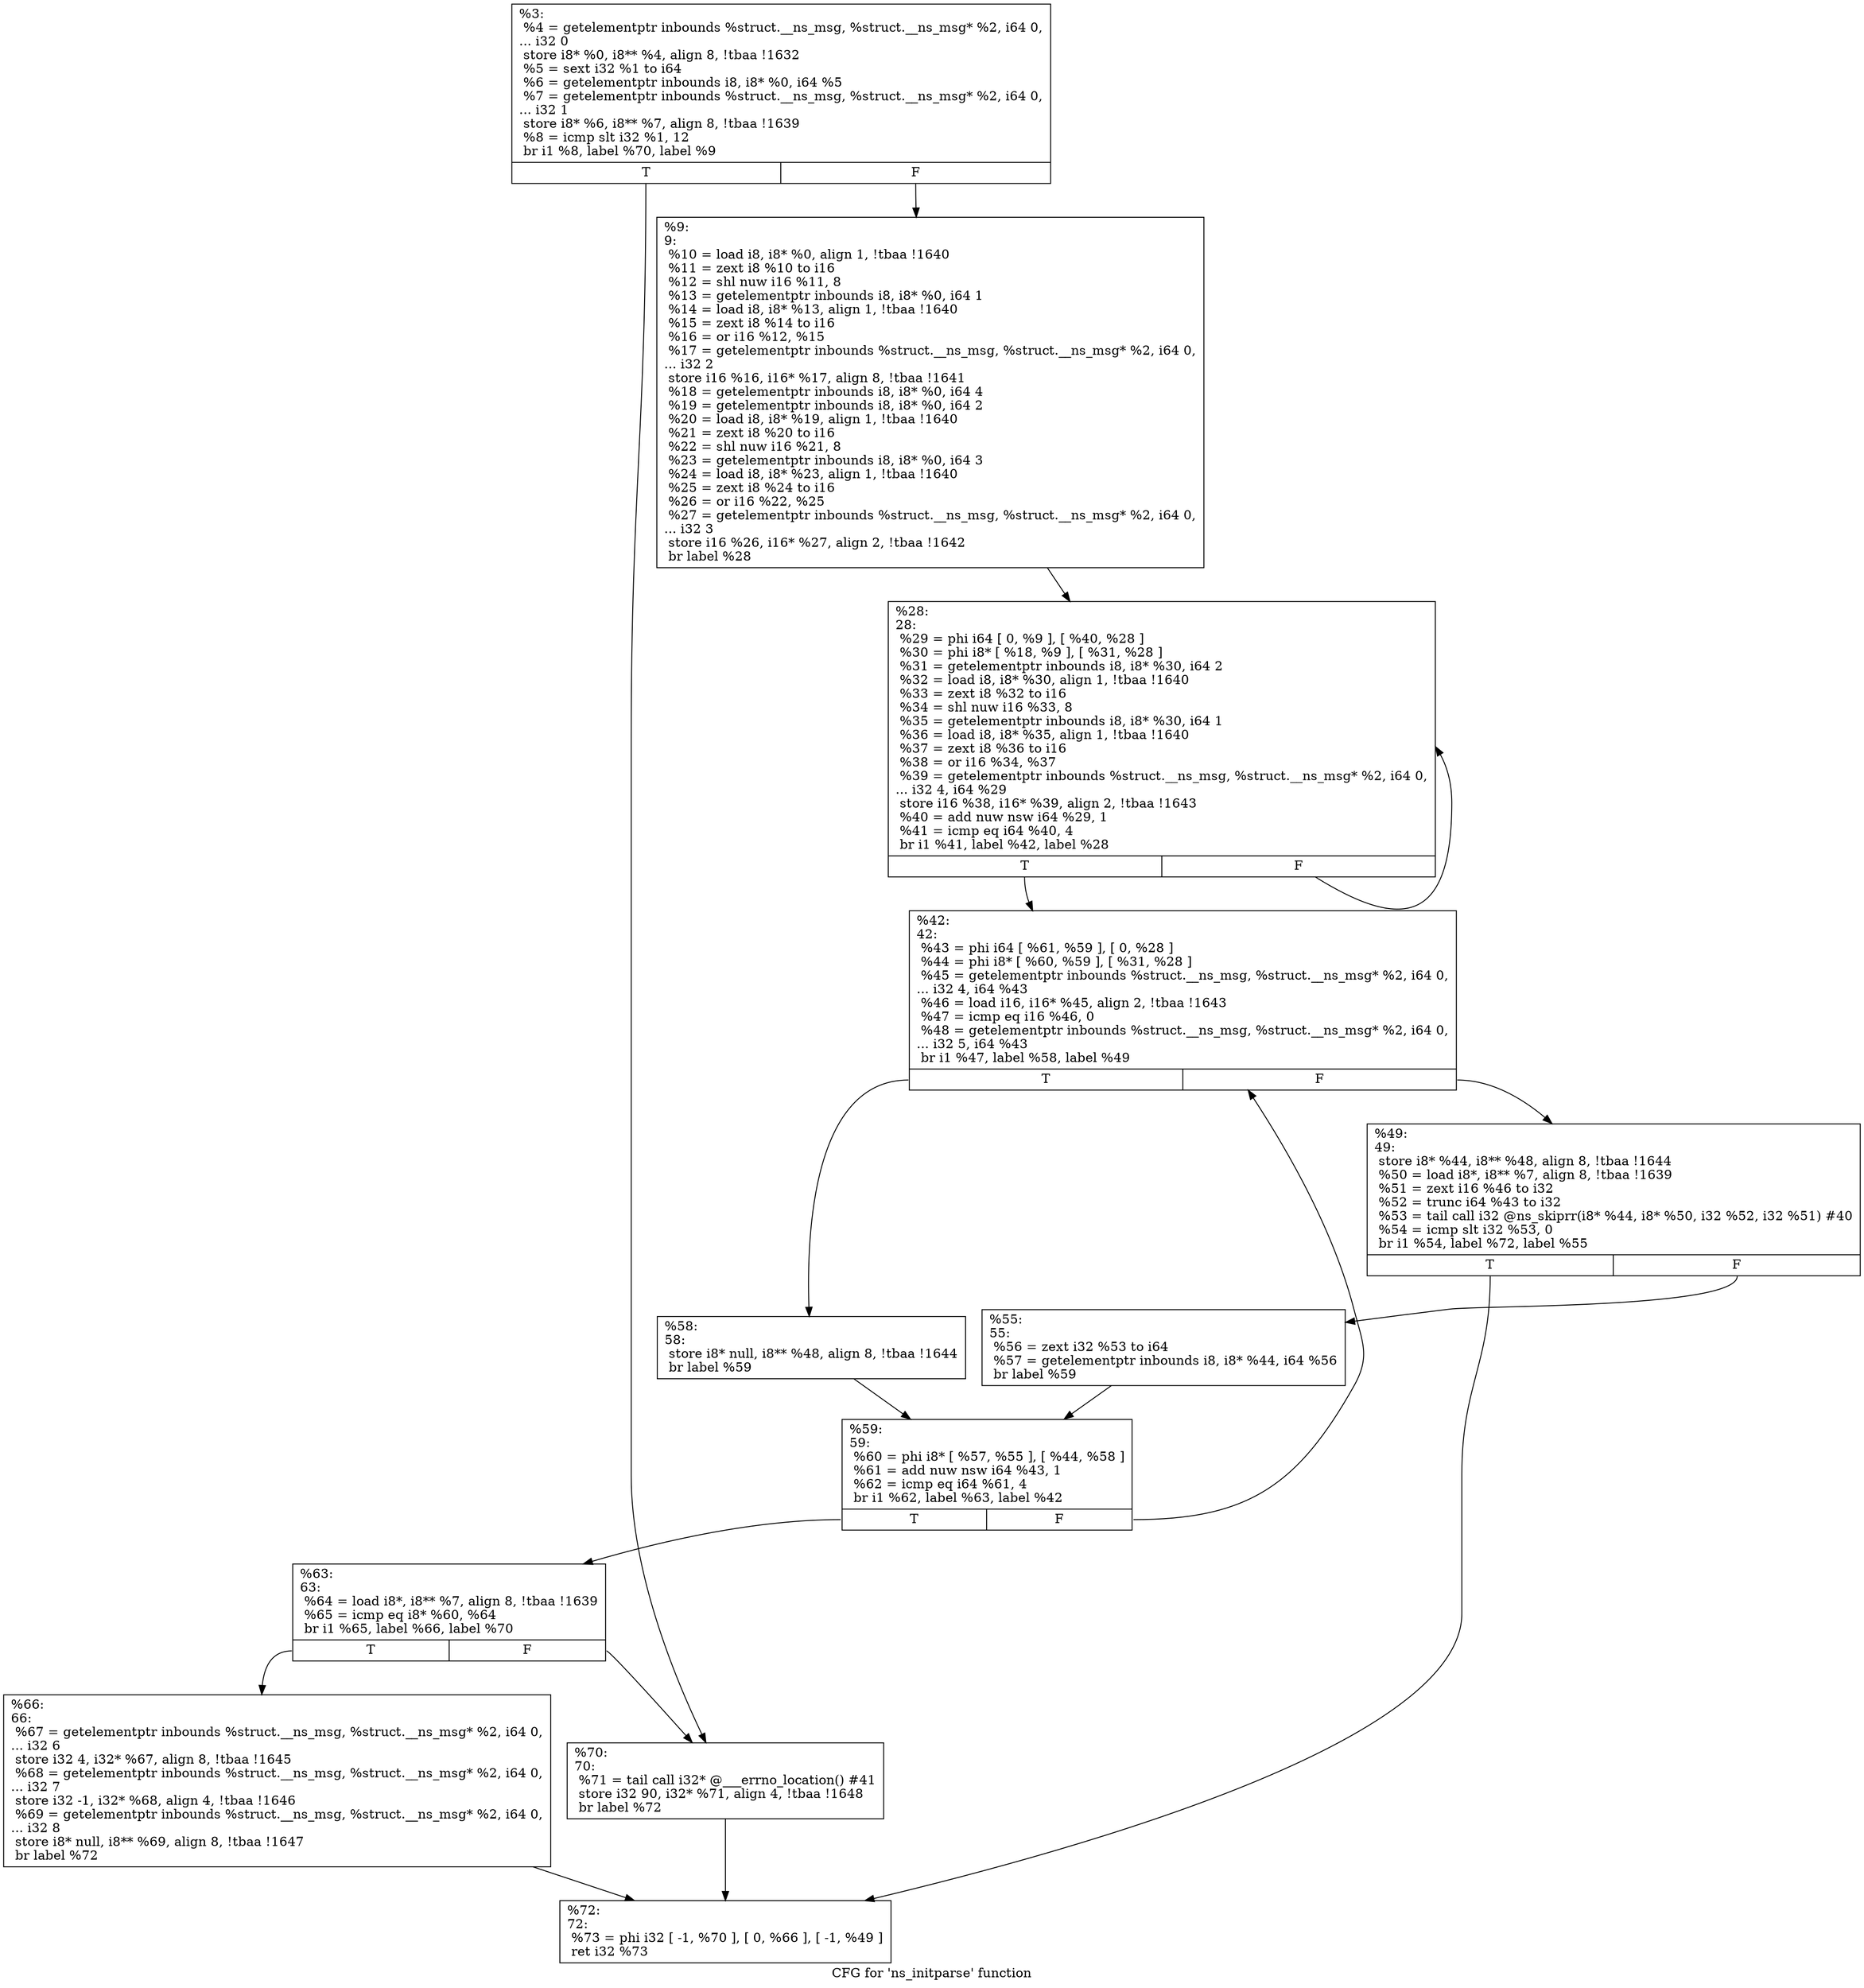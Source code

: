 digraph "CFG for 'ns_initparse' function" {
	label="CFG for 'ns_initparse' function";

	Node0x1c03130 [shape=record,label="{%3:\l  %4 = getelementptr inbounds %struct.__ns_msg, %struct.__ns_msg* %2, i64 0,\l... i32 0\l  store i8* %0, i8** %4, align 8, !tbaa !1632\l  %5 = sext i32 %1 to i64\l  %6 = getelementptr inbounds i8, i8* %0, i64 %5\l  %7 = getelementptr inbounds %struct.__ns_msg, %struct.__ns_msg* %2, i64 0,\l... i32 1\l  store i8* %6, i8** %7, align 8, !tbaa !1639\l  %8 = icmp slt i32 %1, 12\l  br i1 %8, label %70, label %9\l|{<s0>T|<s1>F}}"];
	Node0x1c03130:s0 -> Node0x1c03540;
	Node0x1c03130:s1 -> Node0x1c03270;
	Node0x1c03270 [shape=record,label="{%9:\l9:                                                \l  %10 = load i8, i8* %0, align 1, !tbaa !1640\l  %11 = zext i8 %10 to i16\l  %12 = shl nuw i16 %11, 8\l  %13 = getelementptr inbounds i8, i8* %0, i64 1\l  %14 = load i8, i8* %13, align 1, !tbaa !1640\l  %15 = zext i8 %14 to i16\l  %16 = or i16 %12, %15\l  %17 = getelementptr inbounds %struct.__ns_msg, %struct.__ns_msg* %2, i64 0,\l... i32 2\l  store i16 %16, i16* %17, align 8, !tbaa !1641\l  %18 = getelementptr inbounds i8, i8* %0, i64 4\l  %19 = getelementptr inbounds i8, i8* %0, i64 2\l  %20 = load i8, i8* %19, align 1, !tbaa !1640\l  %21 = zext i8 %20 to i16\l  %22 = shl nuw i16 %21, 8\l  %23 = getelementptr inbounds i8, i8* %0, i64 3\l  %24 = load i8, i8* %23, align 1, !tbaa !1640\l  %25 = zext i8 %24 to i16\l  %26 = or i16 %22, %25\l  %27 = getelementptr inbounds %struct.__ns_msg, %struct.__ns_msg* %2, i64 0,\l... i32 3\l  store i16 %26, i16* %27, align 2, !tbaa !1642\l  br label %28\l}"];
	Node0x1c03270 -> Node0x1c032c0;
	Node0x1c032c0 [shape=record,label="{%28:\l28:                                               \l  %29 = phi i64 [ 0, %9 ], [ %40, %28 ]\l  %30 = phi i8* [ %18, %9 ], [ %31, %28 ]\l  %31 = getelementptr inbounds i8, i8* %30, i64 2\l  %32 = load i8, i8* %30, align 1, !tbaa !1640\l  %33 = zext i8 %32 to i16\l  %34 = shl nuw i16 %33, 8\l  %35 = getelementptr inbounds i8, i8* %30, i64 1\l  %36 = load i8, i8* %35, align 1, !tbaa !1640\l  %37 = zext i8 %36 to i16\l  %38 = or i16 %34, %37\l  %39 = getelementptr inbounds %struct.__ns_msg, %struct.__ns_msg* %2, i64 0,\l... i32 4, i64 %29\l  store i16 %38, i16* %39, align 2, !tbaa !1643\l  %40 = add nuw nsw i64 %29, 1\l  %41 = icmp eq i64 %40, 4\l  br i1 %41, label %42, label %28\l|{<s0>T|<s1>F}}"];
	Node0x1c032c0:s0 -> Node0x1c03310;
	Node0x1c032c0:s1 -> Node0x1c032c0;
	Node0x1c03310 [shape=record,label="{%42:\l42:                                               \l  %43 = phi i64 [ %61, %59 ], [ 0, %28 ]\l  %44 = phi i8* [ %60, %59 ], [ %31, %28 ]\l  %45 = getelementptr inbounds %struct.__ns_msg, %struct.__ns_msg* %2, i64 0,\l... i32 4, i64 %43\l  %46 = load i16, i16* %45, align 2, !tbaa !1643\l  %47 = icmp eq i16 %46, 0\l  %48 = getelementptr inbounds %struct.__ns_msg, %struct.__ns_msg* %2, i64 0,\l... i32 5, i64 %43\l  br i1 %47, label %58, label %49\l|{<s0>T|<s1>F}}"];
	Node0x1c03310:s0 -> Node0x1c03400;
	Node0x1c03310:s1 -> Node0x1c03360;
	Node0x1c03360 [shape=record,label="{%49:\l49:                                               \l  store i8* %44, i8** %48, align 8, !tbaa !1644\l  %50 = load i8*, i8** %7, align 8, !tbaa !1639\l  %51 = zext i16 %46 to i32\l  %52 = trunc i64 %43 to i32\l  %53 = tail call i32 @ns_skiprr(i8* %44, i8* %50, i32 %52, i32 %51) #40\l  %54 = icmp slt i32 %53, 0\l  br i1 %54, label %72, label %55\l|{<s0>T|<s1>F}}"];
	Node0x1c03360:s0 -> Node0x1c03590;
	Node0x1c03360:s1 -> Node0x1c033b0;
	Node0x1c033b0 [shape=record,label="{%55:\l55:                                               \l  %56 = zext i32 %53 to i64\l  %57 = getelementptr inbounds i8, i8* %44, i64 %56\l  br label %59\l}"];
	Node0x1c033b0 -> Node0x1c03450;
	Node0x1c03400 [shape=record,label="{%58:\l58:                                               \l  store i8* null, i8** %48, align 8, !tbaa !1644\l  br label %59\l}"];
	Node0x1c03400 -> Node0x1c03450;
	Node0x1c03450 [shape=record,label="{%59:\l59:                                               \l  %60 = phi i8* [ %57, %55 ], [ %44, %58 ]\l  %61 = add nuw nsw i64 %43, 1\l  %62 = icmp eq i64 %61, 4\l  br i1 %62, label %63, label %42\l|{<s0>T|<s1>F}}"];
	Node0x1c03450:s0 -> Node0x1c034a0;
	Node0x1c03450:s1 -> Node0x1c03310;
	Node0x1c034a0 [shape=record,label="{%63:\l63:                                               \l  %64 = load i8*, i8** %7, align 8, !tbaa !1639\l  %65 = icmp eq i8* %60, %64\l  br i1 %65, label %66, label %70\l|{<s0>T|<s1>F}}"];
	Node0x1c034a0:s0 -> Node0x1c034f0;
	Node0x1c034a0:s1 -> Node0x1c03540;
	Node0x1c034f0 [shape=record,label="{%66:\l66:                                               \l  %67 = getelementptr inbounds %struct.__ns_msg, %struct.__ns_msg* %2, i64 0,\l... i32 6\l  store i32 4, i32* %67, align 8, !tbaa !1645\l  %68 = getelementptr inbounds %struct.__ns_msg, %struct.__ns_msg* %2, i64 0,\l... i32 7\l  store i32 -1, i32* %68, align 4, !tbaa !1646\l  %69 = getelementptr inbounds %struct.__ns_msg, %struct.__ns_msg* %2, i64 0,\l... i32 8\l  store i8* null, i8** %69, align 8, !tbaa !1647\l  br label %72\l}"];
	Node0x1c034f0 -> Node0x1c03590;
	Node0x1c03540 [shape=record,label="{%70:\l70:                                               \l  %71 = tail call i32* @___errno_location() #41\l  store i32 90, i32* %71, align 4, !tbaa !1648\l  br label %72\l}"];
	Node0x1c03540 -> Node0x1c03590;
	Node0x1c03590 [shape=record,label="{%72:\l72:                                               \l  %73 = phi i32 [ -1, %70 ], [ 0, %66 ], [ -1, %49 ]\l  ret i32 %73\l}"];
}
